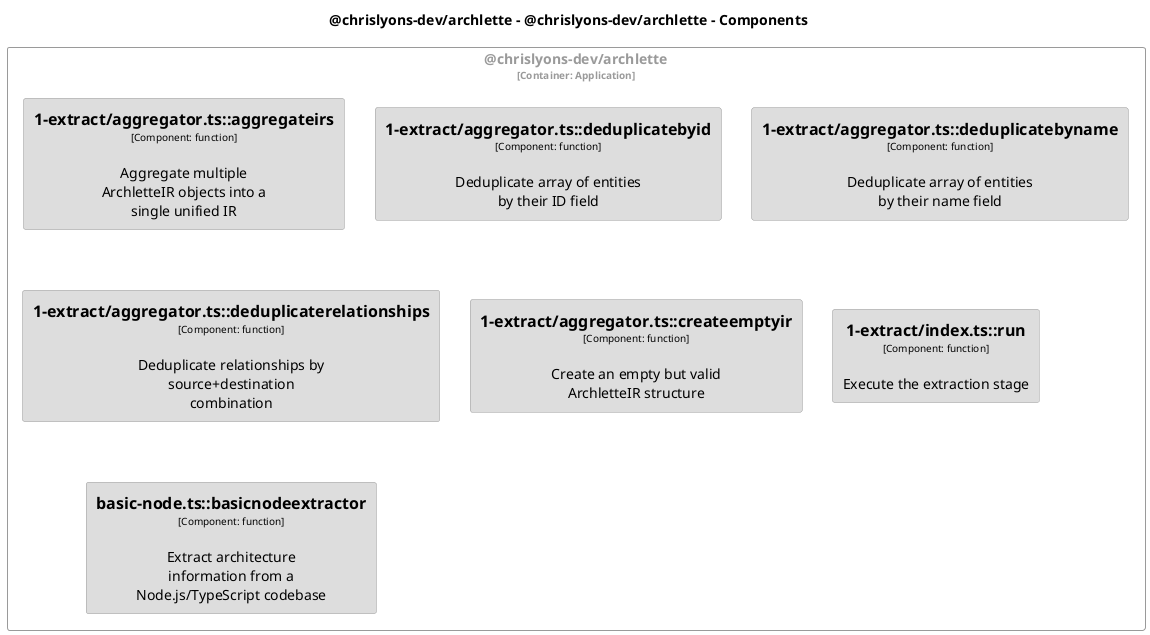 @startuml
set separator none
title @chrislyons-dev/archlette - @chrislyons-dev/archlette - Components

top to bottom direction
skinparam ranksep 60
skinparam nodesep 30

skinparam {
  arrowFontSize 10
  defaultTextAlignment center
  wrapWidth 200
  maxMessageSize 100
}

hide stereotype

skinparam rectangle<<chrislyonsdevarchlette.chrislyonsdevarchlette.1extractaggregatortsaggregateirs>> {
  BackgroundColor #dddddd
  FontColor #000000
  BorderColor #9a9a9a
  shadowing false
}
skinparam rectangle<<chrislyonsdevarchlette.chrislyonsdevarchlette.1extractaggregatortscreateemptyir>> {
  BackgroundColor #dddddd
  FontColor #000000
  BorderColor #9a9a9a
  shadowing false
}
skinparam rectangle<<chrislyonsdevarchlette.chrislyonsdevarchlette.1extractaggregatortsdeduplicatebyid>> {
  BackgroundColor #dddddd
  FontColor #000000
  BorderColor #9a9a9a
  shadowing false
}
skinparam rectangle<<chrislyonsdevarchlette.chrislyonsdevarchlette.1extractaggregatortsdeduplicatebyname>> {
  BackgroundColor #dddddd
  FontColor #000000
  BorderColor #9a9a9a
  shadowing false
}
skinparam rectangle<<chrislyonsdevarchlette.chrislyonsdevarchlette.1extractaggregatortsdeduplicaterelationships>> {
  BackgroundColor #dddddd
  FontColor #000000
  BorderColor #9a9a9a
  shadowing false
}
skinparam rectangle<<chrislyonsdevarchlette.chrislyonsdevarchlette.1extractindextsrun>> {
  BackgroundColor #dddddd
  FontColor #000000
  BorderColor #9a9a9a
  shadowing false
}
skinparam rectangle<<chrislyonsdevarchlette.chrislyonsdevarchlette.basicnodetsbasicnodeextractor>> {
  BackgroundColor #dddddd
  FontColor #000000
  BorderColor #9a9a9a
  shadowing false
}
skinparam rectangle<<chrislyonsdevarchlette.chrislyonsdevarchlette>> {
  BorderColor #9a9a9a
  FontColor #9a9a9a
  shadowing false
}

rectangle "@chrislyons-dev/archlette\n<size:10>[Container: Application]</size>" <<chrislyonsdevarchlette.chrislyonsdevarchlette>> {
  rectangle "==1-extract/aggregator.ts::aggregateirs\n<size:10>[Component: function]</size>\n\nAggregate multiple ArchletteIR objects into a single unified IR" <<chrislyonsdevarchlette.chrislyonsdevarchlette.1extractaggregatortsaggregateirs>> as chrislyonsdevarchlette.chrislyonsdevarchlette.1extractaggregatortsaggregateirs
  rectangle "==1-extract/aggregator.ts::deduplicatebyid\n<size:10>[Component: function]</size>\n\nDeduplicate array of entities by their ID field" <<chrislyonsdevarchlette.chrislyonsdevarchlette.1extractaggregatortsdeduplicatebyid>> as chrislyonsdevarchlette.chrislyonsdevarchlette.1extractaggregatortsdeduplicatebyid
  rectangle "==1-extract/aggregator.ts::deduplicatebyname\n<size:10>[Component: function]</size>\n\nDeduplicate array of entities by their name field" <<chrislyonsdevarchlette.chrislyonsdevarchlette.1extractaggregatortsdeduplicatebyname>> as chrislyonsdevarchlette.chrislyonsdevarchlette.1extractaggregatortsdeduplicatebyname
  rectangle "==1-extract/aggregator.ts::deduplicaterelationships\n<size:10>[Component: function]</size>\n\nDeduplicate relationships by source+destination combination" <<chrislyonsdevarchlette.chrislyonsdevarchlette.1extractaggregatortsdeduplicaterelationships>> as chrislyonsdevarchlette.chrislyonsdevarchlette.1extractaggregatortsdeduplicaterelationships
  rectangle "==1-extract/aggregator.ts::createemptyir\n<size:10>[Component: function]</size>\n\nCreate an empty but valid ArchletteIR structure" <<chrislyonsdevarchlette.chrislyonsdevarchlette.1extractaggregatortscreateemptyir>> as chrislyonsdevarchlette.chrislyonsdevarchlette.1extractaggregatortscreateemptyir
  rectangle "==1-extract/index.ts::run\n<size:10>[Component: function]</size>\n\nExecute the extraction stage" <<chrislyonsdevarchlette.chrislyonsdevarchlette.1extractindextsrun>> as chrislyonsdevarchlette.chrislyonsdevarchlette.1extractindextsrun
  rectangle "==basic-node.ts::basicnodeextractor\n<size:10>[Component: function]</size>\n\nExtract architecture information from a Node.js/TypeScript codebase" <<chrislyonsdevarchlette.chrislyonsdevarchlette.basicnodetsbasicnodeextractor>> as chrislyonsdevarchlette.chrislyonsdevarchlette.basicnodetsbasicnodeextractor
}

@enduml